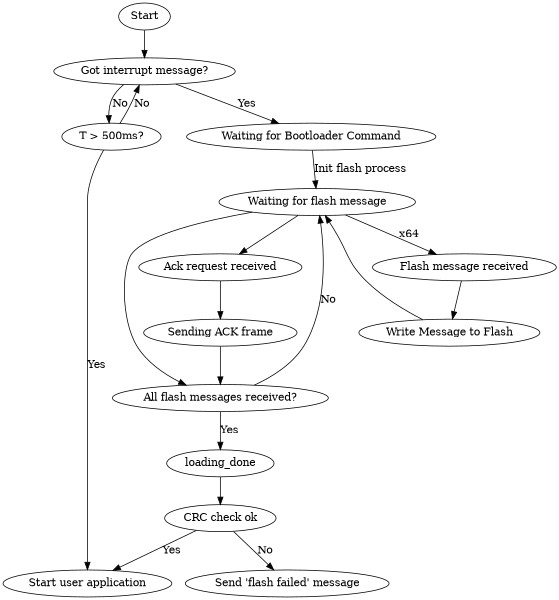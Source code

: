 digraph G
{
  graph [ dpi = 400 ];
  size = "4, 4";
  got_interrupt [label = "Got interrupt message?"];
  start [label = "Start"];
  time_exp [label = "T > 500ms?"];
  start_app [label = "Start user application"];
  wait_bl_cmd [label = "Waiting for Bootloader Command"];
  wait_flash_message [label = "Waiting for flash message"];
  flash_message_received [label = "Flash message received"];
  all_received [label = "All flash messages received?"];
  ack_request_received [label = "Ack request received"];
  sending_ack [label = "Sending ACK frame"];
  CRC_ok [label = "CRC check ok"];
  send_fail [label = "Send 'flash failed' message"];
  write_to_flash [label = "Write Message to Flash"];

  start -> got_interrupt;
  got_interrupt -> time_exp [label = "No"];
  time_exp -> start_app [label = "Yes"];
  time_exp -> got_interrupt [label = "No"];
  got_interrupt -> wait_bl_cmd [label = "Yes"];
  wait_bl_cmd -> wait_flash_message [label = "Init flash process"];
  flash_message_received -> write_to_flash -> wait_flash_message;
  wait_flash_message -> flash_message_received [label = "x64"];
  wait_flash_message -> all_received [label = ""];
  wait_flash_message -> ack_request_received;
  ack_request_received -> sending_ack;
  sending_ack -> all_received;
  all_received -> loading_done [label = "Yes"];
  all_received -> wait_flash_message [label = "No"];
  loading_done -> CRC_ok;
  CRC_ok -> start_app [label = "Yes"];
  CRC_ok -> send_fail [label = "No"];
}
